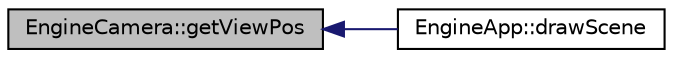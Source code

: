 digraph "EngineCamera::getViewPos"
{
  edge [fontname="Helvetica",fontsize="10",labelfontname="Helvetica",labelfontsize="10"];
  node [fontname="Helvetica",fontsize="10",shape=record];
  rankdir="LR";
  Node3 [label="EngineCamera::getViewPos",height=0.2,width=0.4,color="black", fillcolor="grey75", style="filled", fontcolor="black"];
  Node3 -> Node4 [dir="back",color="midnightblue",fontsize="10",style="solid",fontname="Helvetica"];
  Node4 [label="EngineApp::drawScene",height=0.2,width=0.4,color="black", fillcolor="white", style="filled",URL="$class_engine_app.html#aa3c15d637e68b4788e9e6c76677be5e1",tooltip="draw scene. "];
}
